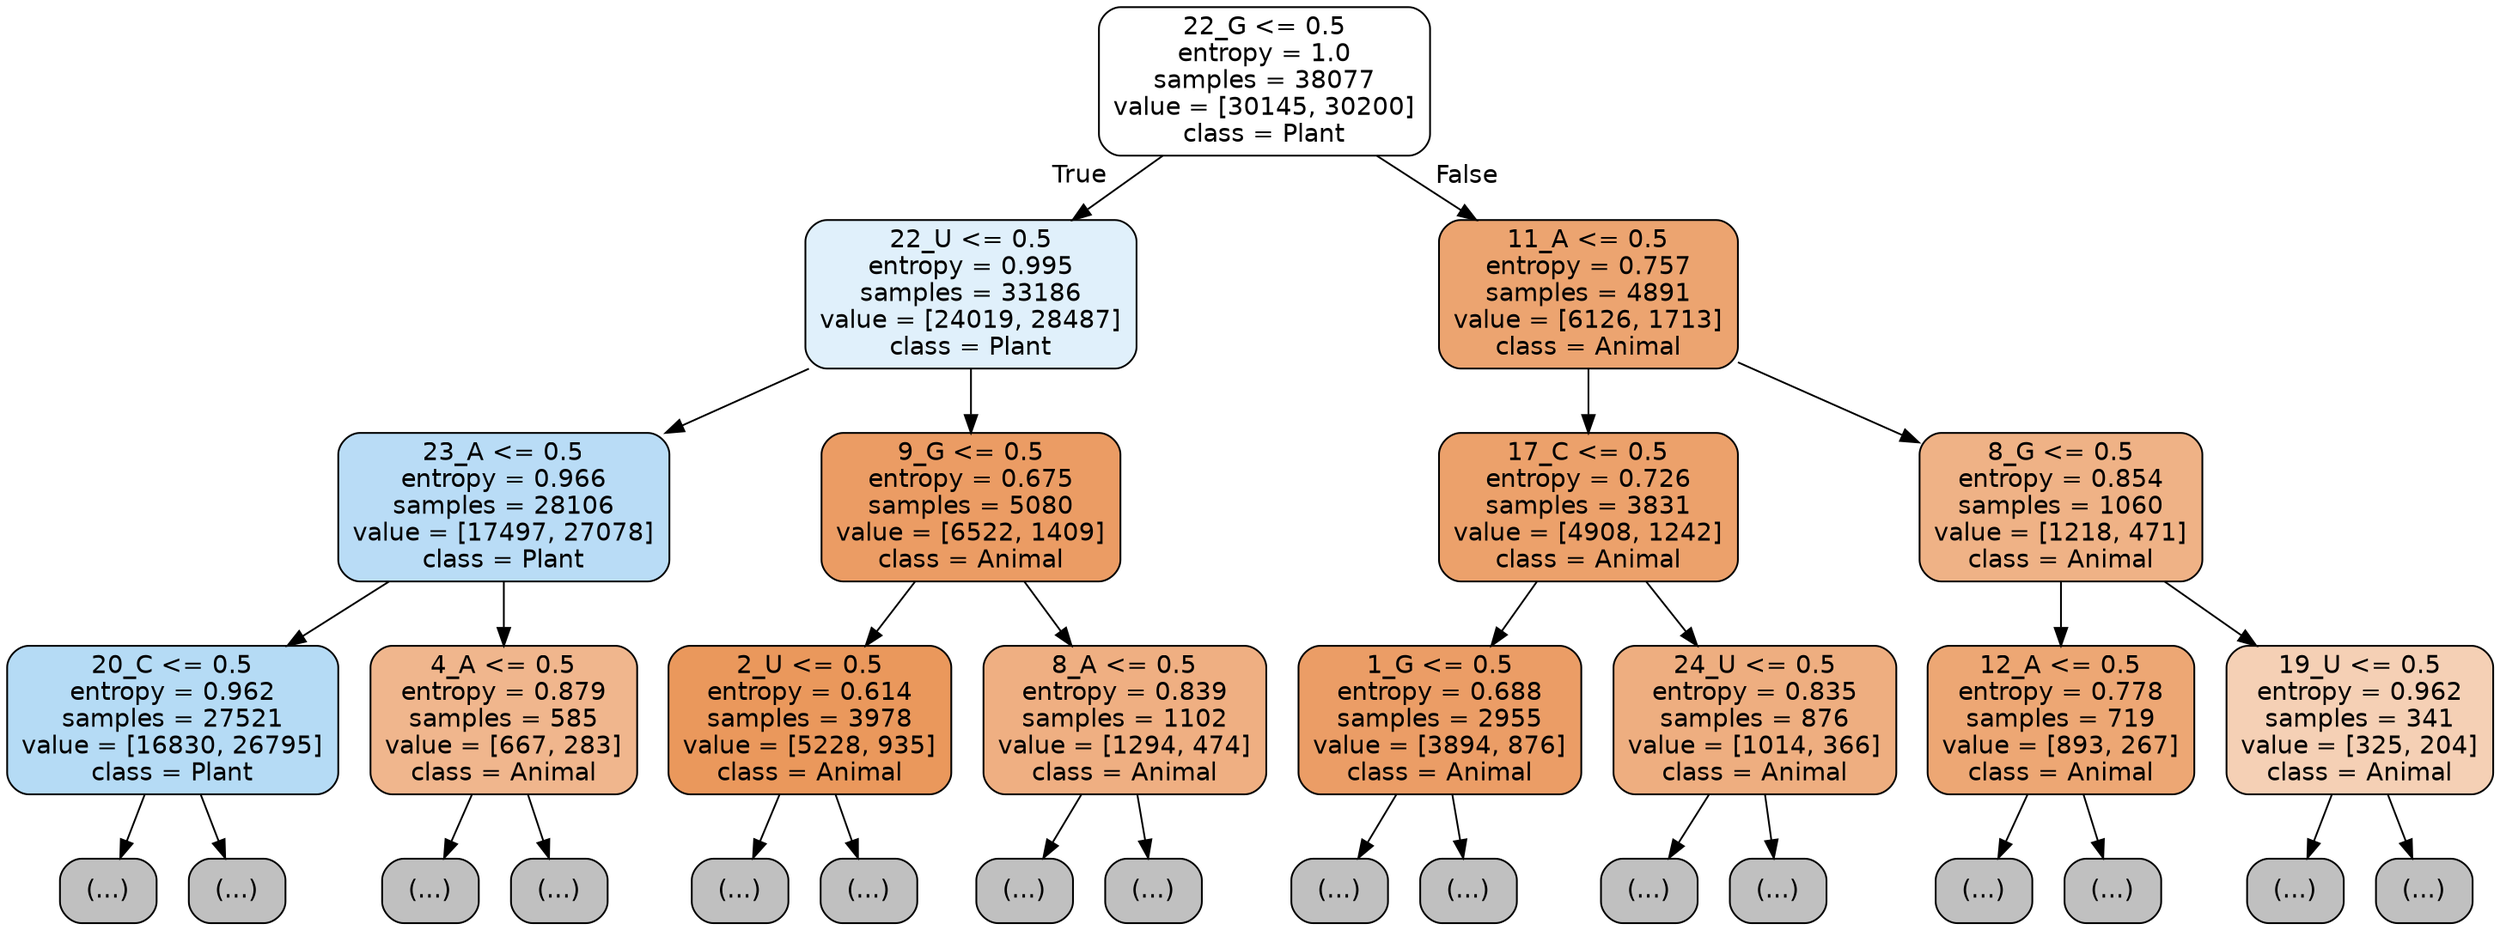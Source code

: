 digraph Tree {
node [shape=box, style="filled, rounded", color="black", fontname="helvetica"] ;
edge [fontname="helvetica"] ;
0 [label="22_G <= 0.5\nentropy = 1.0\nsamples = 38077\nvalue = [30145, 30200]\nclass = Plant", fillcolor="#ffffff"] ;
1 [label="22_U <= 0.5\nentropy = 0.995\nsamples = 33186\nvalue = [24019, 28487]\nclass = Plant", fillcolor="#e0f0fb"] ;
0 -> 1 [labeldistance=2.5, labelangle=45, headlabel="True"] ;
2 [label="23_A <= 0.5\nentropy = 0.966\nsamples = 28106\nvalue = [17497, 27078]\nclass = Plant", fillcolor="#b9dcf6"] ;
1 -> 2 ;
3 [label="20_C <= 0.5\nentropy = 0.962\nsamples = 27521\nvalue = [16830, 26795]\nclass = Plant", fillcolor="#b5dbf5"] ;
2 -> 3 ;
4 [label="(...)", fillcolor="#C0C0C0"] ;
3 -> 4 ;
9575 [label="(...)", fillcolor="#C0C0C0"] ;
3 -> 9575 ;
12376 [label="4_A <= 0.5\nentropy = 0.879\nsamples = 585\nvalue = [667, 283]\nclass = Animal", fillcolor="#f0b68d"] ;
2 -> 12376 ;
12377 [label="(...)", fillcolor="#C0C0C0"] ;
12376 -> 12377 ;
12658 [label="(...)", fillcolor="#C0C0C0"] ;
12376 -> 12658 ;
12719 [label="9_G <= 0.5\nentropy = 0.675\nsamples = 5080\nvalue = [6522, 1409]\nclass = Animal", fillcolor="#eb9c64"] ;
1 -> 12719 ;
12720 [label="2_U <= 0.5\nentropy = 0.614\nsamples = 3978\nvalue = [5228, 935]\nclass = Animal", fillcolor="#ea985c"] ;
12719 -> 12720 ;
12721 [label="(...)", fillcolor="#C0C0C0"] ;
12720 -> 12721 ;
13760 [label="(...)", fillcolor="#C0C0C0"] ;
12720 -> 13760 ;
14175 [label="8_A <= 0.5\nentropy = 0.839\nsamples = 1102\nvalue = [1294, 474]\nclass = Animal", fillcolor="#efaf82"] ;
12719 -> 14175 ;
14176 [label="(...)", fillcolor="#C0C0C0"] ;
14175 -> 14176 ;
14499 [label="(...)", fillcolor="#C0C0C0"] ;
14175 -> 14499 ;
14658 [label="11_A <= 0.5\nentropy = 0.757\nsamples = 4891\nvalue = [6126, 1713]\nclass = Animal", fillcolor="#eca470"] ;
0 -> 14658 [labeldistance=2.5, labelangle=-45, headlabel="False"] ;
14659 [label="17_C <= 0.5\nentropy = 0.726\nsamples = 3831\nvalue = [4908, 1242]\nclass = Animal", fillcolor="#eca16b"] ;
14658 -> 14659 ;
14660 [label="1_G <= 0.5\nentropy = 0.688\nsamples = 2955\nvalue = [3894, 876]\nclass = Animal", fillcolor="#eb9d66"] ;
14659 -> 14660 ;
14661 [label="(...)", fillcolor="#C0C0C0"] ;
14660 -> 14661 ;
15606 [label="(...)", fillcolor="#C0C0C0"] ;
14660 -> 15606 ;
15789 [label="24_U <= 0.5\nentropy = 0.835\nsamples = 876\nvalue = [1014, 366]\nclass = Animal", fillcolor="#eeae80"] ;
14659 -> 15789 ;
15790 [label="(...)", fillcolor="#C0C0C0"] ;
15789 -> 15790 ;
16123 [label="(...)", fillcolor="#C0C0C0"] ;
15789 -> 16123 ;
16156 [label="8_G <= 0.5\nentropy = 0.854\nsamples = 1060\nvalue = [1218, 471]\nclass = Animal", fillcolor="#efb286"] ;
14658 -> 16156 ;
16157 [label="12_A <= 0.5\nentropy = 0.778\nsamples = 719\nvalue = [893, 267]\nclass = Animal", fillcolor="#eda774"] ;
16156 -> 16157 ;
16158 [label="(...)", fillcolor="#C0C0C0"] ;
16157 -> 16158 ;
16407 [label="(...)", fillcolor="#C0C0C0"] ;
16157 -> 16407 ;
16488 [label="19_U <= 0.5\nentropy = 0.962\nsamples = 341\nvalue = [325, 204]\nclass = Animal", fillcolor="#f5d0b5"] ;
16156 -> 16488 ;
16489 [label="(...)", fillcolor="#C0C0C0"] ;
16488 -> 16489 ;
16612 [label="(...)", fillcolor="#C0C0C0"] ;
16488 -> 16612 ;
}